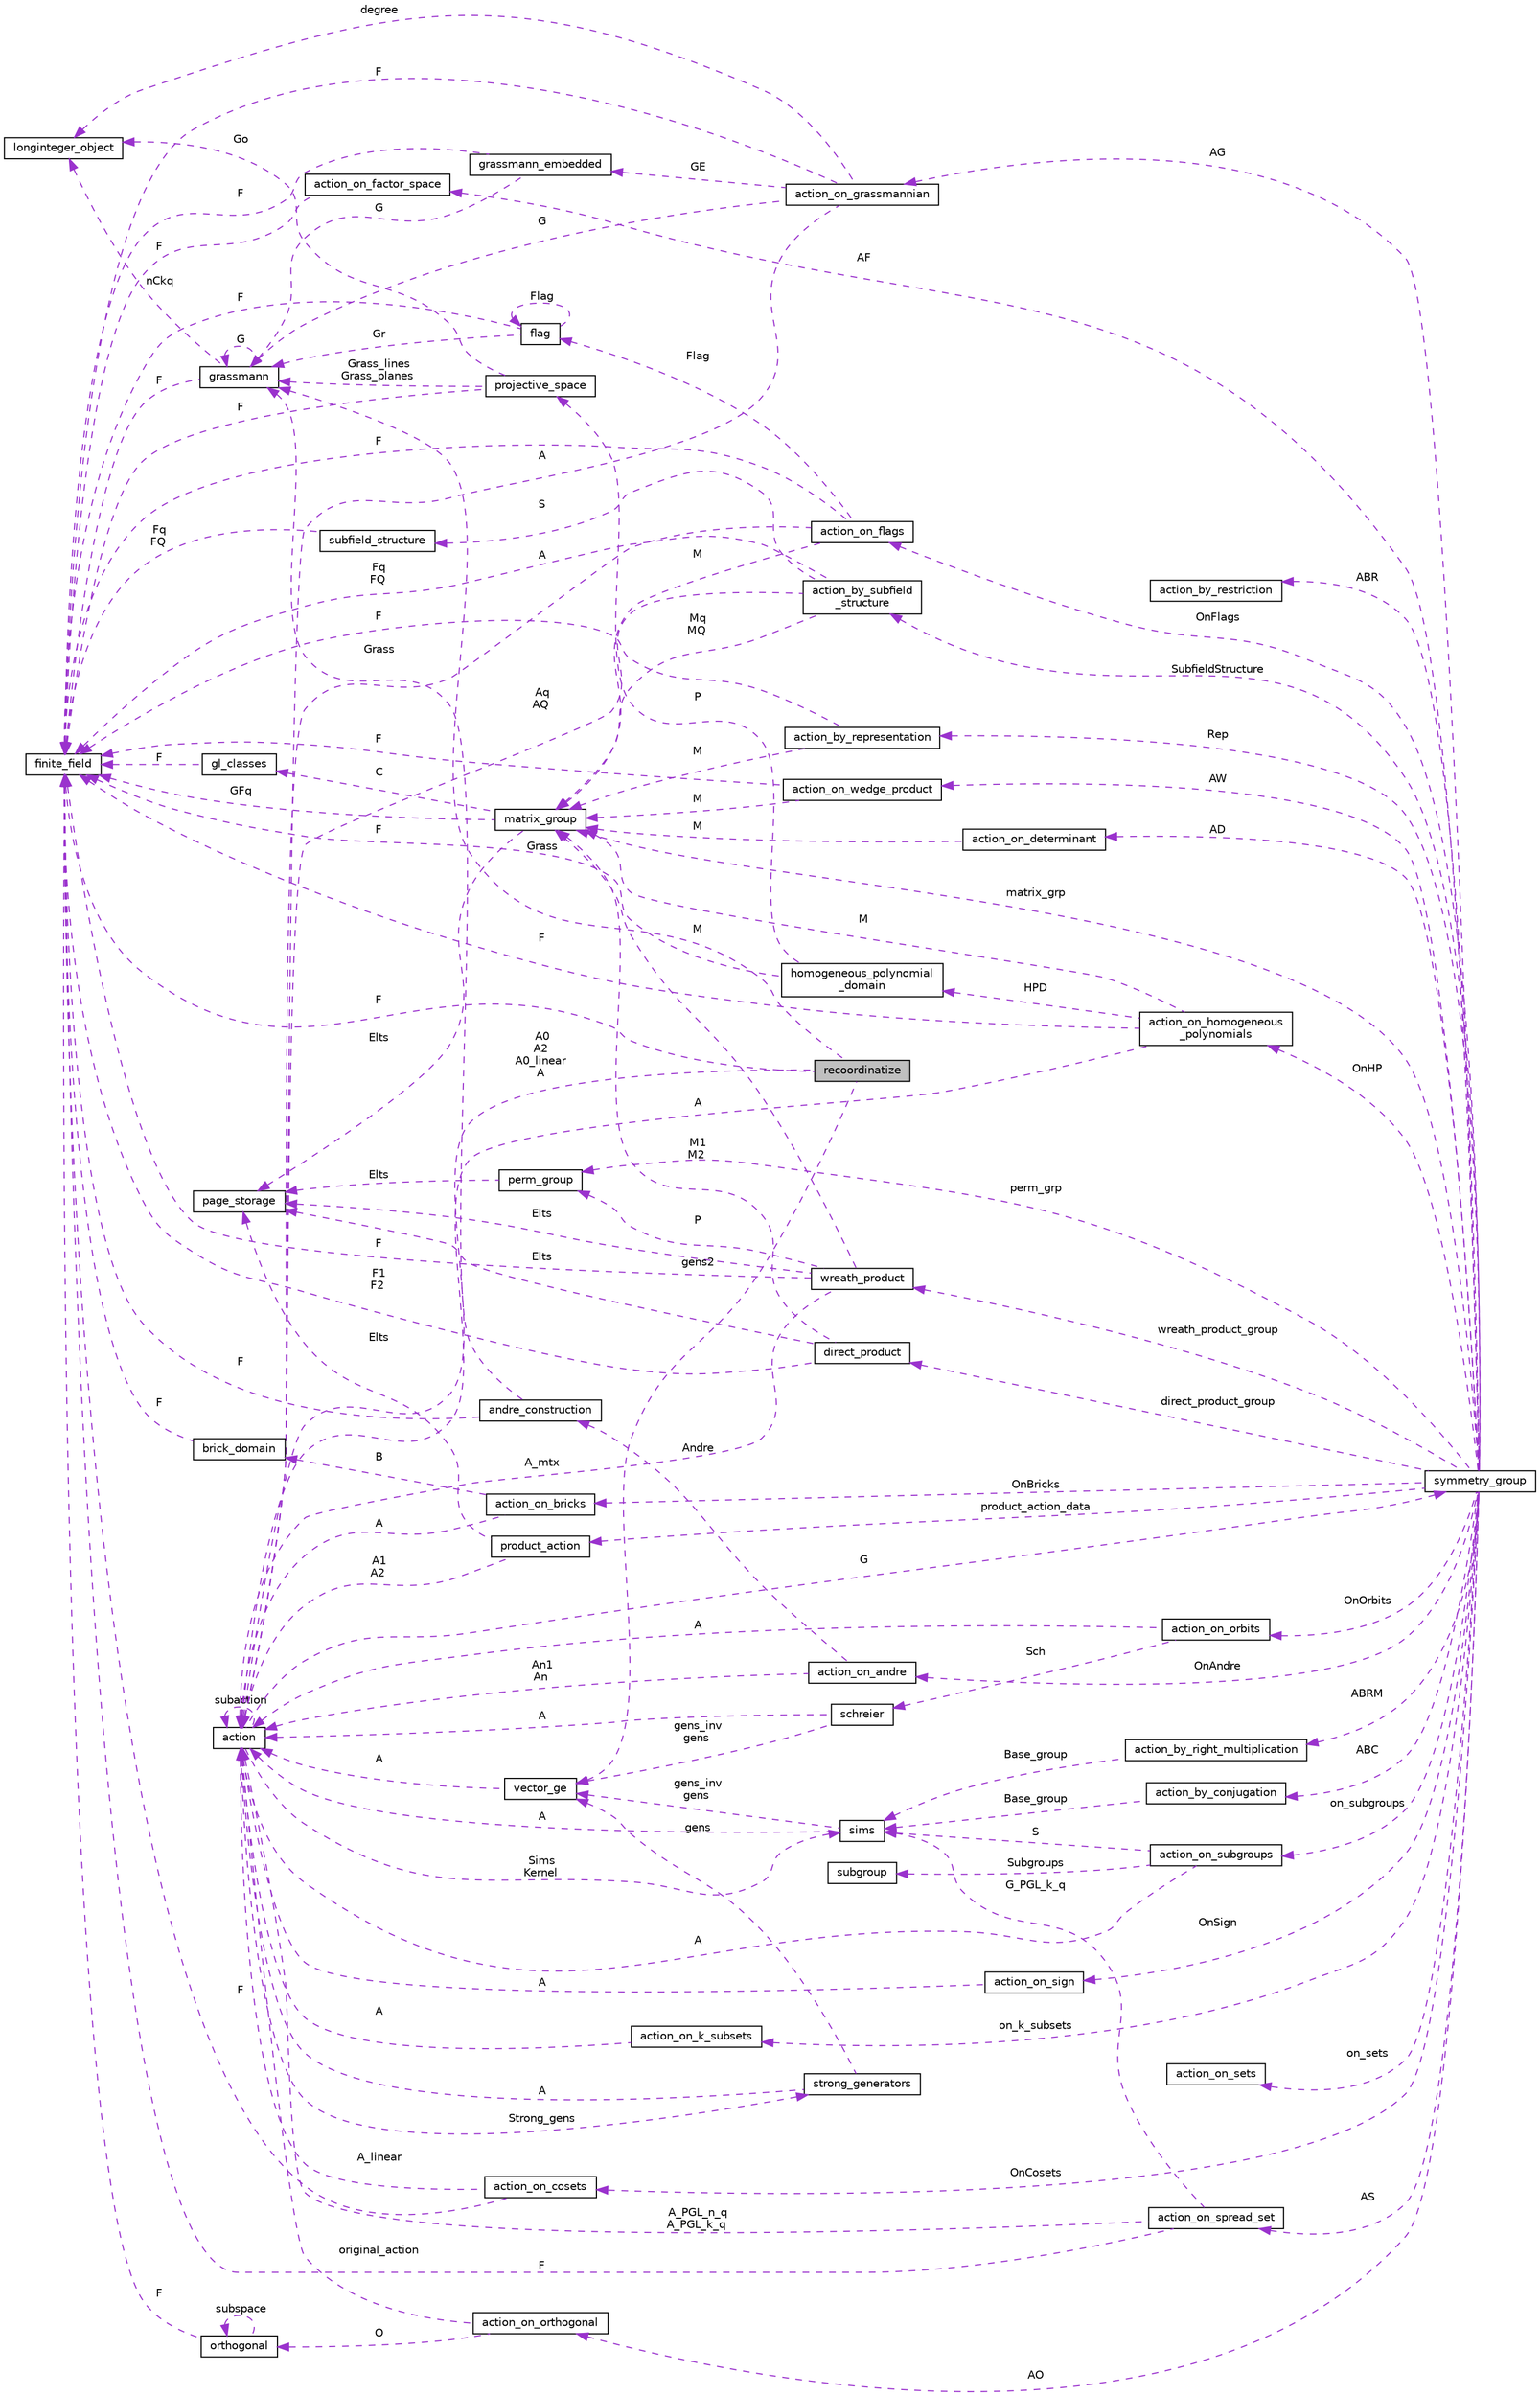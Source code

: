 digraph "recoordinatize"
{
  edge [fontname="Helvetica",fontsize="10",labelfontname="Helvetica",labelfontsize="10"];
  node [fontname="Helvetica",fontsize="10",shape=record];
  rankdir="LR";
  Node1 [label="recoordinatize",height=0.2,width=0.4,color="black", fillcolor="grey75", style="filled", fontcolor="black"];
  Node2 -> Node1 [dir="back",color="darkorchid3",fontsize="10",style="dashed",label=" A0\nA2\nA0_linear\nA" ,fontname="Helvetica"];
  Node2 [label="action",height=0.2,width=0.4,color="black", fillcolor="white", style="filled",URL="$d2/d86/classaction.html"];
  Node3 -> Node2 [dir="back",color="darkorchid3",fontsize="10",style="dashed",label=" G" ,fontname="Helvetica"];
  Node3 [label="symmetry_group",height=0.2,width=0.4,color="black", fillcolor="white", style="filled",URL="$dd/d3b/unionsymmetry__group.html"];
  Node4 -> Node3 [dir="back",color="darkorchid3",fontsize="10",style="dashed",label=" product_action_data" ,fontname="Helvetica"];
  Node4 [label="product_action",height=0.2,width=0.4,color="black", fillcolor="white", style="filled",URL="$d8/d74/classproduct__action.html"];
  Node5 -> Node4 [dir="back",color="darkorchid3",fontsize="10",style="dashed",label=" Elts" ,fontname="Helvetica"];
  Node5 [label="page_storage",height=0.2,width=0.4,color="black", fillcolor="white", style="filled",URL="$dc/d72/classpage__storage.html"];
  Node2 -> Node4 [dir="back",color="darkorchid3",fontsize="10",style="dashed",label=" A1\nA2" ,fontname="Helvetica"];
  Node6 -> Node3 [dir="back",color="darkorchid3",fontsize="10",style="dashed",label=" ABR" ,fontname="Helvetica"];
  Node6 [label="action_by_restriction",height=0.2,width=0.4,color="black", fillcolor="white", style="filled",URL="$d1/d7e/classaction__by__restriction.html"];
  Node7 -> Node3 [dir="back",color="darkorchid3",fontsize="10",style="dashed",label=" OnFlags" ,fontname="Helvetica"];
  Node7 [label="action_on_flags",height=0.2,width=0.4,color="black", fillcolor="white", style="filled",URL="$dd/dc4/classaction__on__flags.html"];
  Node2 -> Node7 [dir="back",color="darkorchid3",fontsize="10",style="dashed",label=" A" ,fontname="Helvetica"];
  Node8 -> Node7 [dir="back",color="darkorchid3",fontsize="10",style="dashed",label=" M" ,fontname="Helvetica"];
  Node8 [label="matrix_group",height=0.2,width=0.4,color="black", fillcolor="white", style="filled",URL="$d3/ded/classmatrix__group.html"];
  Node5 -> Node8 [dir="back",color="darkorchid3",fontsize="10",style="dashed",label=" Elts" ,fontname="Helvetica"];
  Node9 -> Node8 [dir="back",color="darkorchid3",fontsize="10",style="dashed",label=" C" ,fontname="Helvetica"];
  Node9 [label="gl_classes",height=0.2,width=0.4,color="black", fillcolor="white", style="filled",URL="$d6/dab/classgl__classes.html"];
  Node10 -> Node9 [dir="back",color="darkorchid3",fontsize="10",style="dashed",label=" F" ,fontname="Helvetica"];
  Node10 [label="finite_field",height=0.2,width=0.4,color="black", fillcolor="white", style="filled",URL="$df/d5a/classfinite__field.html"];
  Node10 -> Node8 [dir="back",color="darkorchid3",fontsize="10",style="dashed",label=" GFq" ,fontname="Helvetica"];
  Node11 -> Node7 [dir="back",color="darkorchid3",fontsize="10",style="dashed",label=" Flag" ,fontname="Helvetica"];
  Node11 [label="flag",height=0.2,width=0.4,color="black", fillcolor="white", style="filled",URL="$d8/d06/classflag.html"];
  Node11 -> Node11 [dir="back",color="darkorchid3",fontsize="10",style="dashed",label=" Flag" ,fontname="Helvetica"];
  Node12 -> Node11 [dir="back",color="darkorchid3",fontsize="10",style="dashed",label=" Gr" ,fontname="Helvetica"];
  Node12 [label="grassmann",height=0.2,width=0.4,color="black", fillcolor="white", style="filled",URL="$df/d02/classgrassmann.html"];
  Node13 -> Node12 [dir="back",color="darkorchid3",fontsize="10",style="dashed",label=" nCkq" ,fontname="Helvetica"];
  Node13 [label="longinteger_object",height=0.2,width=0.4,color="black", fillcolor="white", style="filled",URL="$dd/d7e/classlonginteger__object.html"];
  Node12 -> Node12 [dir="back",color="darkorchid3",fontsize="10",style="dashed",label=" G" ,fontname="Helvetica"];
  Node10 -> Node12 [dir="back",color="darkorchid3",fontsize="10",style="dashed",label=" F" ,fontname="Helvetica"];
  Node10 -> Node11 [dir="back",color="darkorchid3",fontsize="10",style="dashed",label=" F" ,fontname="Helvetica"];
  Node10 -> Node7 [dir="back",color="darkorchid3",fontsize="10",style="dashed",label=" F" ,fontname="Helvetica"];
  Node14 -> Node3 [dir="back",color="darkorchid3",fontsize="10",style="dashed",label=" AW" ,fontname="Helvetica"];
  Node14 [label="action_on_wedge_product",height=0.2,width=0.4,color="black", fillcolor="white", style="filled",URL="$d0/deb/classaction__on__wedge__product.html"];
  Node8 -> Node14 [dir="back",color="darkorchid3",fontsize="10",style="dashed",label=" M" ,fontname="Helvetica"];
  Node10 -> Node14 [dir="back",color="darkorchid3",fontsize="10",style="dashed",label=" F" ,fontname="Helvetica"];
  Node15 -> Node3 [dir="back",color="darkorchid3",fontsize="10",style="dashed",label=" AF" ,fontname="Helvetica"];
  Node15 [label="action_on_factor_space",height=0.2,width=0.4,color="black", fillcolor="white", style="filled",URL="$d5/d25/classaction__on__factor__space.html"];
  Node10 -> Node15 [dir="back",color="darkorchid3",fontsize="10",style="dashed",label=" F" ,fontname="Helvetica"];
  Node16 -> Node3 [dir="back",color="darkorchid3",fontsize="10",style="dashed",label=" OnCosets" ,fontname="Helvetica"];
  Node16 [label="action_on_cosets",height=0.2,width=0.4,color="black", fillcolor="white", style="filled",URL="$d3/d72/classaction__on__cosets.html"];
  Node2 -> Node16 [dir="back",color="darkorchid3",fontsize="10",style="dashed",label=" A_linear" ,fontname="Helvetica"];
  Node10 -> Node16 [dir="back",color="darkorchid3",fontsize="10",style="dashed",label=" F" ,fontname="Helvetica"];
  Node17 -> Node3 [dir="back",color="darkorchid3",fontsize="10",style="dashed",label=" AO" ,fontname="Helvetica"];
  Node17 [label="action_on_orthogonal",height=0.2,width=0.4,color="black", fillcolor="white", style="filled",URL="$dc/d87/classaction__on__orthogonal.html"];
  Node2 -> Node17 [dir="back",color="darkorchid3",fontsize="10",style="dashed",label=" original_action" ,fontname="Helvetica"];
  Node18 -> Node17 [dir="back",color="darkorchid3",fontsize="10",style="dashed",label=" O" ,fontname="Helvetica"];
  Node18 [label="orthogonal",height=0.2,width=0.4,color="black", fillcolor="white", style="filled",URL="$d7/daa/classorthogonal.html"];
  Node18 -> Node18 [dir="back",color="darkorchid3",fontsize="10",style="dashed",label=" subspace" ,fontname="Helvetica"];
  Node10 -> Node18 [dir="back",color="darkorchid3",fontsize="10",style="dashed",label=" F" ,fontname="Helvetica"];
  Node19 -> Node3 [dir="back",color="darkorchid3",fontsize="10",style="dashed",label=" AG" ,fontname="Helvetica"];
  Node19 [label="action_on_grassmannian",height=0.2,width=0.4,color="black", fillcolor="white", style="filled",URL="$d9/ddf/classaction__on__grassmannian.html"];
  Node13 -> Node19 [dir="back",color="darkorchid3",fontsize="10",style="dashed",label=" degree" ,fontname="Helvetica"];
  Node20 -> Node19 [dir="back",color="darkorchid3",fontsize="10",style="dashed",label=" GE" ,fontname="Helvetica"];
  Node20 [label="grassmann_embedded",height=0.2,width=0.4,color="black", fillcolor="white", style="filled",URL="$d4/dda/classgrassmann__embedded.html"];
  Node12 -> Node20 [dir="back",color="darkorchid3",fontsize="10",style="dashed",label=" G" ,fontname="Helvetica"];
  Node10 -> Node20 [dir="back",color="darkorchid3",fontsize="10",style="dashed",label=" F" ,fontname="Helvetica"];
  Node2 -> Node19 [dir="back",color="darkorchid3",fontsize="10",style="dashed",label=" A" ,fontname="Helvetica"];
  Node12 -> Node19 [dir="back",color="darkorchid3",fontsize="10",style="dashed",label=" G" ,fontname="Helvetica"];
  Node10 -> Node19 [dir="back",color="darkorchid3",fontsize="10",style="dashed",label=" F" ,fontname="Helvetica"];
  Node21 -> Node3 [dir="back",color="darkorchid3",fontsize="10",style="dashed",label=" OnHP" ,fontname="Helvetica"];
  Node21 [label="action_on_homogeneous\l_polynomials",height=0.2,width=0.4,color="black", fillcolor="white", style="filled",URL="$d5/dd4/classaction__on__homogeneous__polynomials.html"];
  Node2 -> Node21 [dir="back",color="darkorchid3",fontsize="10",style="dashed",label=" A" ,fontname="Helvetica"];
  Node8 -> Node21 [dir="back",color="darkorchid3",fontsize="10",style="dashed",label=" M" ,fontname="Helvetica"];
  Node10 -> Node21 [dir="back",color="darkorchid3",fontsize="10",style="dashed",label=" F" ,fontname="Helvetica"];
  Node22 -> Node21 [dir="back",color="darkorchid3",fontsize="10",style="dashed",label=" HPD" ,fontname="Helvetica"];
  Node22 [label="homogeneous_polynomial\l_domain",height=0.2,width=0.4,color="black", fillcolor="white", style="filled",URL="$d2/da7/classhomogeneous__polynomial__domain.html"];
  Node23 -> Node22 [dir="back",color="darkorchid3",fontsize="10",style="dashed",label=" P" ,fontname="Helvetica"];
  Node23 [label="projective_space",height=0.2,width=0.4,color="black", fillcolor="white", style="filled",URL="$d2/d17/classprojective__space.html"];
  Node13 -> Node23 [dir="back",color="darkorchid3",fontsize="10",style="dashed",label=" Go" ,fontname="Helvetica"];
  Node10 -> Node23 [dir="back",color="darkorchid3",fontsize="10",style="dashed",label=" F" ,fontname="Helvetica"];
  Node12 -> Node23 [dir="back",color="darkorchid3",fontsize="10",style="dashed",label=" Grass_lines\nGrass_planes" ,fontname="Helvetica"];
  Node10 -> Node22 [dir="back",color="darkorchid3",fontsize="10",style="dashed",label=" F" ,fontname="Helvetica"];
  Node24 -> Node3 [dir="back",color="darkorchid3",fontsize="10",style="dashed",label=" OnOrbits" ,fontname="Helvetica"];
  Node24 [label="action_on_orbits",height=0.2,width=0.4,color="black", fillcolor="white", style="filled",URL="$da/d89/classaction__on__orbits.html"];
  Node2 -> Node24 [dir="back",color="darkorchid3",fontsize="10",style="dashed",label=" A" ,fontname="Helvetica"];
  Node25 -> Node24 [dir="back",color="darkorchid3",fontsize="10",style="dashed",label=" Sch" ,fontname="Helvetica"];
  Node25 [label="schreier",height=0.2,width=0.4,color="black", fillcolor="white", style="filled",URL="$d3/dd6/classschreier.html"];
  Node2 -> Node25 [dir="back",color="darkorchid3",fontsize="10",style="dashed",label=" A" ,fontname="Helvetica"];
  Node26 -> Node25 [dir="back",color="darkorchid3",fontsize="10",style="dashed",label=" gens_inv\ngens" ,fontname="Helvetica"];
  Node26 [label="vector_ge",height=0.2,width=0.4,color="black", fillcolor="white", style="filled",URL="$d4/d6e/classvector__ge.html"];
  Node2 -> Node26 [dir="back",color="darkorchid3",fontsize="10",style="dashed",label=" A" ,fontname="Helvetica"];
  Node27 -> Node3 [dir="back",color="darkorchid3",fontsize="10",style="dashed",label=" AD" ,fontname="Helvetica"];
  Node27 [label="action_on_determinant",height=0.2,width=0.4,color="black", fillcolor="white", style="filled",URL="$d4/d32/classaction__on__determinant.html"];
  Node8 -> Node27 [dir="back",color="darkorchid3",fontsize="10",style="dashed",label=" M" ,fontname="Helvetica"];
  Node28 -> Node3 [dir="back",color="darkorchid3",fontsize="10",style="dashed",label=" on_k_subsets" ,fontname="Helvetica"];
  Node28 [label="action_on_k_subsets",height=0.2,width=0.4,color="black", fillcolor="white", style="filled",URL="$d3/d04/classaction__on__k__subsets.html"];
  Node2 -> Node28 [dir="back",color="darkorchid3",fontsize="10",style="dashed",label=" A" ,fontname="Helvetica"];
  Node29 -> Node3 [dir="back",color="darkorchid3",fontsize="10",style="dashed",label=" wreath_product_group" ,fontname="Helvetica"];
  Node29 [label="wreath_product",height=0.2,width=0.4,color="black", fillcolor="white", style="filled",URL="$d8/dfa/classwreath__product.html"];
  Node5 -> Node29 [dir="back",color="darkorchid3",fontsize="10",style="dashed",label=" Elts" ,fontname="Helvetica"];
  Node2 -> Node29 [dir="back",color="darkorchid3",fontsize="10",style="dashed",label=" A_mtx" ,fontname="Helvetica"];
  Node8 -> Node29 [dir="back",color="darkorchid3",fontsize="10",style="dashed",label=" M" ,fontname="Helvetica"];
  Node30 -> Node29 [dir="back",color="darkorchid3",fontsize="10",style="dashed",label=" P" ,fontname="Helvetica"];
  Node30 [label="perm_group",height=0.2,width=0.4,color="black", fillcolor="white", style="filled",URL="$df/d0a/classperm__group.html"];
  Node5 -> Node30 [dir="back",color="darkorchid3",fontsize="10",style="dashed",label=" Elts" ,fontname="Helvetica"];
  Node10 -> Node29 [dir="back",color="darkorchid3",fontsize="10",style="dashed",label=" F" ,fontname="Helvetica"];
  Node31 -> Node3 [dir="back",color="darkorchid3",fontsize="10",style="dashed",label=" on_subgroups" ,fontname="Helvetica"];
  Node31 [label="action_on_subgroups",height=0.2,width=0.4,color="black", fillcolor="white", style="filled",URL="$d6/da4/classaction__on__subgroups.html"];
  Node32 -> Node31 [dir="back",color="darkorchid3",fontsize="10",style="dashed",label=" Subgroups" ,fontname="Helvetica"];
  Node32 [label="subgroup",height=0.2,width=0.4,color="black", fillcolor="white", style="filled",URL="$d0/d0a/classsubgroup.html"];
  Node2 -> Node31 [dir="back",color="darkorchid3",fontsize="10",style="dashed",label=" A" ,fontname="Helvetica"];
  Node33 -> Node31 [dir="back",color="darkorchid3",fontsize="10",style="dashed",label=" S" ,fontname="Helvetica"];
  Node33 [label="sims",height=0.2,width=0.4,color="black", fillcolor="white", style="filled",URL="$d9/df3/classsims.html"];
  Node2 -> Node33 [dir="back",color="darkorchid3",fontsize="10",style="dashed",label=" A" ,fontname="Helvetica"];
  Node26 -> Node33 [dir="back",color="darkorchid3",fontsize="10",style="dashed",label=" gens_inv\ngens" ,fontname="Helvetica"];
  Node8 -> Node3 [dir="back",color="darkorchid3",fontsize="10",style="dashed",label=" matrix_grp" ,fontname="Helvetica"];
  Node34 -> Node3 [dir="back",color="darkorchid3",fontsize="10",style="dashed",label=" ABRM" ,fontname="Helvetica"];
  Node34 [label="action_by_right_multiplication",height=0.2,width=0.4,color="black", fillcolor="white", style="filled",URL="$d5/daa/classaction__by__right__multiplication.html"];
  Node33 -> Node34 [dir="back",color="darkorchid3",fontsize="10",style="dashed",label=" Base_group" ,fontname="Helvetica"];
  Node35 -> Node3 [dir="back",color="darkorchid3",fontsize="10",style="dashed",label=" direct_product_group" ,fontname="Helvetica"];
  Node35 [label="direct_product",height=0.2,width=0.4,color="black", fillcolor="white", style="filled",URL="$dc/daf/classdirect__product.html"];
  Node5 -> Node35 [dir="back",color="darkorchid3",fontsize="10",style="dashed",label=" Elts" ,fontname="Helvetica"];
  Node8 -> Node35 [dir="back",color="darkorchid3",fontsize="10",style="dashed",label=" M1\nM2" ,fontname="Helvetica"];
  Node10 -> Node35 [dir="back",color="darkorchid3",fontsize="10",style="dashed",label=" F1\nF2" ,fontname="Helvetica"];
  Node36 -> Node3 [dir="back",color="darkorchid3",fontsize="10",style="dashed",label=" OnBricks" ,fontname="Helvetica"];
  Node36 [label="action_on_bricks",height=0.2,width=0.4,color="black", fillcolor="white", style="filled",URL="$de/d56/classaction__on__bricks.html"];
  Node2 -> Node36 [dir="back",color="darkorchid3",fontsize="10",style="dashed",label=" A" ,fontname="Helvetica"];
  Node37 -> Node36 [dir="back",color="darkorchid3",fontsize="10",style="dashed",label=" B" ,fontname="Helvetica"];
  Node37 [label="brick_domain",height=0.2,width=0.4,color="black", fillcolor="white", style="filled",URL="$da/daf/classbrick__domain.html"];
  Node10 -> Node37 [dir="back",color="darkorchid3",fontsize="10",style="dashed",label=" F" ,fontname="Helvetica"];
  Node38 -> Node3 [dir="back",color="darkorchid3",fontsize="10",style="dashed",label=" ABC" ,fontname="Helvetica"];
  Node38 [label="action_by_conjugation",height=0.2,width=0.4,color="black", fillcolor="white", style="filled",URL="$d3/dda/classaction__by__conjugation.html"];
  Node33 -> Node38 [dir="back",color="darkorchid3",fontsize="10",style="dashed",label=" Base_group" ,fontname="Helvetica"];
  Node39 -> Node3 [dir="back",color="darkorchid3",fontsize="10",style="dashed",label=" OnSign" ,fontname="Helvetica"];
  Node39 [label="action_on_sign",height=0.2,width=0.4,color="black", fillcolor="white", style="filled",URL="$da/d06/classaction__on__sign.html"];
  Node2 -> Node39 [dir="back",color="darkorchid3",fontsize="10",style="dashed",label=" A" ,fontname="Helvetica"];
  Node40 -> Node3 [dir="back",color="darkorchid3",fontsize="10",style="dashed",label=" SubfieldStructure" ,fontname="Helvetica"];
  Node40 [label="action_by_subfield\l_structure",height=0.2,width=0.4,color="black", fillcolor="white", style="filled",URL="$dd/d67/classaction__by__subfield__structure.html"];
  Node2 -> Node40 [dir="back",color="darkorchid3",fontsize="10",style="dashed",label=" Aq\nAQ" ,fontname="Helvetica"];
  Node41 -> Node40 [dir="back",color="darkorchid3",fontsize="10",style="dashed",label=" S" ,fontname="Helvetica"];
  Node41 [label="subfield_structure",height=0.2,width=0.4,color="black", fillcolor="white", style="filled",URL="$d4/d43/classsubfield__structure.html"];
  Node10 -> Node41 [dir="back",color="darkorchid3",fontsize="10",style="dashed",label=" Fq\nFQ" ,fontname="Helvetica"];
  Node8 -> Node40 [dir="back",color="darkorchid3",fontsize="10",style="dashed",label=" Mq\nMQ" ,fontname="Helvetica"];
  Node10 -> Node40 [dir="back",color="darkorchid3",fontsize="10",style="dashed",label=" Fq\nFQ" ,fontname="Helvetica"];
  Node42 -> Node3 [dir="back",color="darkorchid3",fontsize="10",style="dashed",label=" on_sets" ,fontname="Helvetica"];
  Node42 [label="action_on_sets",height=0.2,width=0.4,color="black", fillcolor="white", style="filled",URL="$da/d37/classaction__on__sets.html"];
  Node30 -> Node3 [dir="back",color="darkorchid3",fontsize="10",style="dashed",label=" perm_grp" ,fontname="Helvetica"];
  Node43 -> Node3 [dir="back",color="darkorchid3",fontsize="10",style="dashed",label=" Rep" ,fontname="Helvetica"];
  Node43 [label="action_by_representation",height=0.2,width=0.4,color="black", fillcolor="white", style="filled",URL="$d1/d9d/classaction__by__representation.html"];
  Node8 -> Node43 [dir="back",color="darkorchid3",fontsize="10",style="dashed",label=" M" ,fontname="Helvetica"];
  Node10 -> Node43 [dir="back",color="darkorchid3",fontsize="10",style="dashed",label=" F" ,fontname="Helvetica"];
  Node44 -> Node3 [dir="back",color="darkorchid3",fontsize="10",style="dashed",label=" AS" ,fontname="Helvetica"];
  Node44 [label="action_on_spread_set",height=0.2,width=0.4,color="black", fillcolor="white", style="filled",URL="$d2/d7a/classaction__on__spread__set.html"];
  Node2 -> Node44 [dir="back",color="darkorchid3",fontsize="10",style="dashed",label=" A_PGL_n_q\nA_PGL_k_q" ,fontname="Helvetica"];
  Node33 -> Node44 [dir="back",color="darkorchid3",fontsize="10",style="dashed",label=" G_PGL_k_q" ,fontname="Helvetica"];
  Node10 -> Node44 [dir="back",color="darkorchid3",fontsize="10",style="dashed",label=" F" ,fontname="Helvetica"];
  Node45 -> Node3 [dir="back",color="darkorchid3",fontsize="10",style="dashed",label=" OnAndre" ,fontname="Helvetica"];
  Node45 [label="action_on_andre",height=0.2,width=0.4,color="black", fillcolor="white", style="filled",URL="$da/d32/classaction__on__andre.html"];
  Node2 -> Node45 [dir="back",color="darkorchid3",fontsize="10",style="dashed",label=" An1\nAn" ,fontname="Helvetica"];
  Node46 -> Node45 [dir="back",color="darkorchid3",fontsize="10",style="dashed",label=" Andre" ,fontname="Helvetica"];
  Node46 [label="andre_construction",height=0.2,width=0.4,color="black", fillcolor="white", style="filled",URL="$d2/d32/classandre__construction.html"];
  Node10 -> Node46 [dir="back",color="darkorchid3",fontsize="10",style="dashed",label=" F" ,fontname="Helvetica"];
  Node12 -> Node46 [dir="back",color="darkorchid3",fontsize="10",style="dashed",label=" Grass" ,fontname="Helvetica"];
  Node2 -> Node2 [dir="back",color="darkorchid3",fontsize="10",style="dashed",label=" subaction" ,fontname="Helvetica"];
  Node47 -> Node2 [dir="back",color="darkorchid3",fontsize="10",style="dashed",label=" Strong_gens" ,fontname="Helvetica"];
  Node47 [label="strong_generators",height=0.2,width=0.4,color="black", fillcolor="white", style="filled",URL="$dc/d09/classstrong__generators.html"];
  Node2 -> Node47 [dir="back",color="darkorchid3",fontsize="10",style="dashed",label=" A" ,fontname="Helvetica"];
  Node26 -> Node47 [dir="back",color="darkorchid3",fontsize="10",style="dashed",label=" gens" ,fontname="Helvetica"];
  Node33 -> Node2 [dir="back",color="darkorchid3",fontsize="10",style="dashed",label=" Sims\nKernel" ,fontname="Helvetica"];
  Node26 -> Node1 [dir="back",color="darkorchid3",fontsize="10",style="dashed",label=" gens2" ,fontname="Helvetica"];
  Node10 -> Node1 [dir="back",color="darkorchid3",fontsize="10",style="dashed",label=" F" ,fontname="Helvetica"];
  Node12 -> Node1 [dir="back",color="darkorchid3",fontsize="10",style="dashed",label=" Grass" ,fontname="Helvetica"];
}
